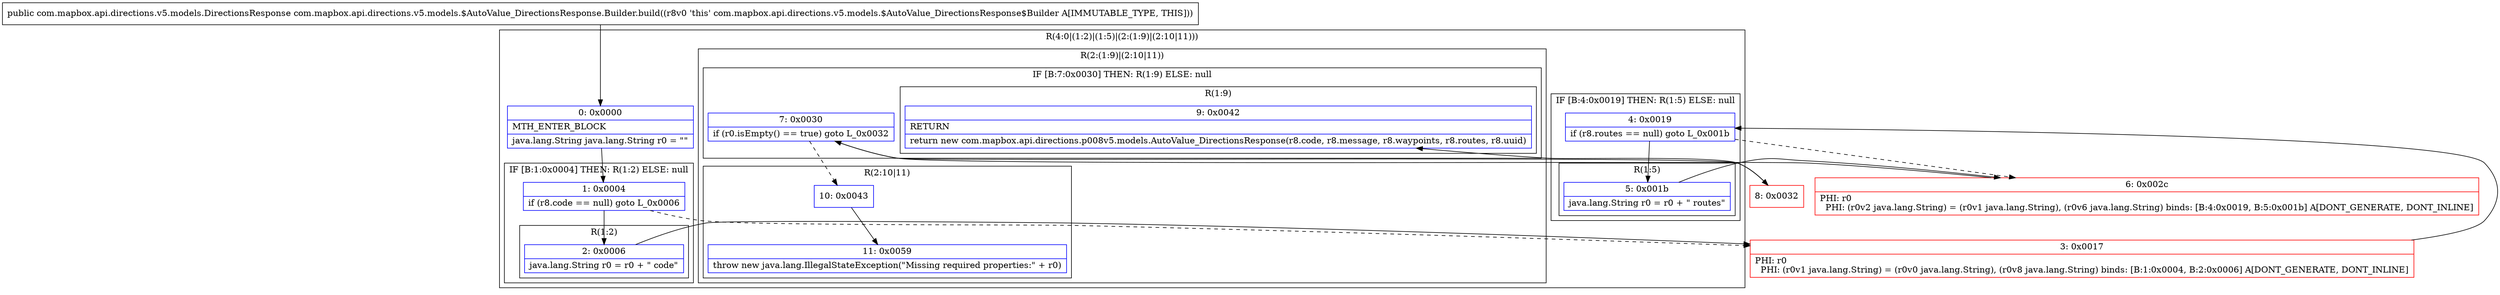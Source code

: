 digraph "CFG forcom.mapbox.api.directions.v5.models.$AutoValue_DirectionsResponse.Builder.build()Lcom\/mapbox\/api\/directions\/v5\/models\/DirectionsResponse;" {
subgraph cluster_Region_1641153527 {
label = "R(4:0|(1:2)|(1:5)|(2:(1:9)|(2:10|11)))";
node [shape=record,color=blue];
Node_0 [shape=record,label="{0\:\ 0x0000|MTH_ENTER_BLOCK\l|java.lang.String java.lang.String r0 = \"\"\l}"];
subgraph cluster_IfRegion_1034660977 {
label = "IF [B:1:0x0004] THEN: R(1:2) ELSE: null";
node [shape=record,color=blue];
Node_1 [shape=record,label="{1\:\ 0x0004|if (r8.code == null) goto L_0x0006\l}"];
subgraph cluster_Region_1128572132 {
label = "R(1:2)";
node [shape=record,color=blue];
Node_2 [shape=record,label="{2\:\ 0x0006|java.lang.String r0 = r0 + \" code\"\l}"];
}
}
subgraph cluster_IfRegion_610381695 {
label = "IF [B:4:0x0019] THEN: R(1:5) ELSE: null";
node [shape=record,color=blue];
Node_4 [shape=record,label="{4\:\ 0x0019|if (r8.routes == null) goto L_0x001b\l}"];
subgraph cluster_Region_1711746246 {
label = "R(1:5)";
node [shape=record,color=blue];
Node_5 [shape=record,label="{5\:\ 0x001b|java.lang.String r0 = r0 + \" routes\"\l}"];
}
}
subgraph cluster_Region_947720985 {
label = "R(2:(1:9)|(2:10|11))";
node [shape=record,color=blue];
subgraph cluster_IfRegion_1786768669 {
label = "IF [B:7:0x0030] THEN: R(1:9) ELSE: null";
node [shape=record,color=blue];
Node_7 [shape=record,label="{7\:\ 0x0030|if (r0.isEmpty() == true) goto L_0x0032\l}"];
subgraph cluster_Region_1022257213 {
label = "R(1:9)";
node [shape=record,color=blue];
Node_9 [shape=record,label="{9\:\ 0x0042|RETURN\l|return new com.mapbox.api.directions.p008v5.models.AutoValue_DirectionsResponse(r8.code, r8.message, r8.waypoints, r8.routes, r8.uuid)\l}"];
}
}
subgraph cluster_Region_457414174 {
label = "R(2:10|11)";
node [shape=record,color=blue];
Node_10 [shape=record,label="{10\:\ 0x0043}"];
Node_11 [shape=record,label="{11\:\ 0x0059|throw new java.lang.IllegalStateException(\"Missing required properties:\" + r0)\l}"];
}
}
}
Node_3 [shape=record,color=red,label="{3\:\ 0x0017|PHI: r0 \l  PHI: (r0v1 java.lang.String) = (r0v0 java.lang.String), (r0v8 java.lang.String) binds: [B:1:0x0004, B:2:0x0006] A[DONT_GENERATE, DONT_INLINE]\l}"];
Node_6 [shape=record,color=red,label="{6\:\ 0x002c|PHI: r0 \l  PHI: (r0v2 java.lang.String) = (r0v1 java.lang.String), (r0v6 java.lang.String) binds: [B:4:0x0019, B:5:0x001b] A[DONT_GENERATE, DONT_INLINE]\l}"];
Node_8 [shape=record,color=red,label="{8\:\ 0x0032}"];
MethodNode[shape=record,label="{public com.mapbox.api.directions.v5.models.DirectionsResponse com.mapbox.api.directions.v5.models.$AutoValue_DirectionsResponse.Builder.build((r8v0 'this' com.mapbox.api.directions.v5.models.$AutoValue_DirectionsResponse$Builder A[IMMUTABLE_TYPE, THIS])) }"];
MethodNode -> Node_0;
Node_0 -> Node_1;
Node_1 -> Node_2;
Node_1 -> Node_3[style=dashed];
Node_2 -> Node_3;
Node_4 -> Node_5;
Node_4 -> Node_6[style=dashed];
Node_5 -> Node_6;
Node_7 -> Node_8;
Node_7 -> Node_10[style=dashed];
Node_10 -> Node_11;
Node_3 -> Node_4;
Node_6 -> Node_7;
Node_8 -> Node_9;
}

